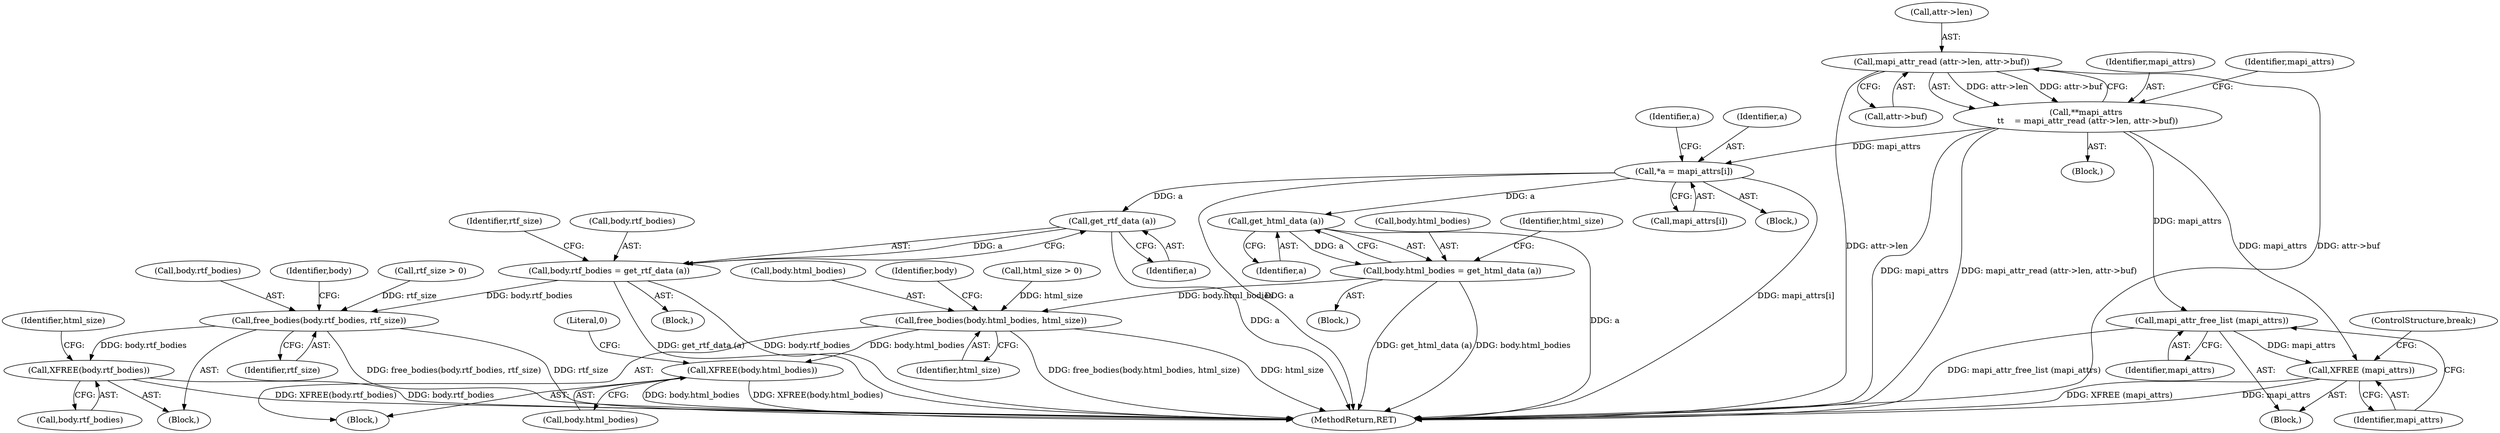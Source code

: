 digraph "0_tnef_8dccf79857ceeb7a6d3e42c1e762e7b865d5344d_1@API" {
"1000230" [label="(Call,mapi_attr_read (attr->len, attr->buf))"];
"1000228" [label="(Call,**mapi_attrs \n\t\t    = mapi_attr_read (attr->len, attr->buf))"];
"1000252" [label="(Call,*a = mapi_attrs[i])"];
"1000274" [label="(Call,get_html_data (a))"];
"1000270" [label="(Call,body.html_bodies = get_html_data (a))"];
"1000449" [label="(Call,free_bodies(body.html_bodies, html_size))"];
"1000454" [label="(Call,XFREE(body.html_bodies))"];
"1000299" [label="(Call,get_rtf_data (a))"];
"1000295" [label="(Call,body.rtf_bodies = get_rtf_data (a))"];
"1000435" [label="(Call,free_bodies(body.rtf_bodies, rtf_size))"];
"1000440" [label="(Call,XFREE(body.rtf_bodies))"];
"1000306" [label="(Call,mapi_attr_free_list (mapi_attrs))"];
"1000308" [label="(Call,XFREE (mapi_attrs))"];
"1000294" [label="(Block,)"];
"1000299" [label="(Call,get_rtf_data (a))"];
"1000440" [label="(Call,XFREE(body.rtf_bodies))"];
"1000226" [label="(Block,)"];
"1000254" [label="(Call,mapi_attrs[i])"];
"1000275" [label="(Identifier,a)"];
"1000455" [label="(Call,body.html_bodies)"];
"1000239" [label="(Block,)"];
"1000310" [label="(ControlStructure,break;)"];
"1000277" [label="(Identifier,html_size)"];
"1000454" [label="(Call,XFREE(body.html_bodies))"];
"1000436" [label="(Call,body.rtf_bodies)"];
"1000252" [label="(Call,*a = mapi_attrs[i])"];
"1000309" [label="(Identifier,mapi_attrs)"];
"1000435" [label="(Call,free_bodies(body.rtf_bodies, rtf_size))"];
"1000295" [label="(Call,body.rtf_bodies = get_rtf_data (a))"];
"1000296" [label="(Call,body.rtf_bodies)"];
"1000253" [label="(Identifier,a)"];
"1000230" [label="(Call,mapi_attr_read (attr->len, attr->buf))"];
"1000439" [label="(Identifier,rtf_size)"];
"1000261" [label="(Identifier,a)"];
"1000453" [label="(Identifier,html_size)"];
"1000269" [label="(Block,)"];
"1000250" [label="(Block,)"];
"1000441" [label="(Call,body.rtf_bodies)"];
"1000234" [label="(Call,attr->buf)"];
"1000442" [label="(Identifier,body)"];
"1000229" [label="(Identifier,mapi_attrs)"];
"1000302" [label="(Identifier,rtf_size)"];
"1000431" [label="(Call,rtf_size > 0)"];
"1000231" [label="(Call,attr->len)"];
"1000306" [label="(Call,mapi_attr_free_list (mapi_attrs))"];
"1000446" [label="(Identifier,html_size)"];
"1000271" [label="(Call,body.html_bodies)"];
"1000228" [label="(Call,**mapi_attrs \n\t\t    = mapi_attr_read (attr->len, attr->buf))"];
"1000238" [label="(Identifier,mapi_attrs)"];
"1000450" [label="(Call,body.html_bodies)"];
"1000456" [label="(Identifier,body)"];
"1000300" [label="(Identifier,a)"];
"1000445" [label="(Call,html_size > 0)"];
"1000434" [label="(Block,)"];
"1000308" [label="(Call,XFREE (mapi_attrs))"];
"1000448" [label="(Block,)"];
"1000307" [label="(Identifier,mapi_attrs)"];
"1000449" [label="(Call,free_bodies(body.html_bodies, html_size))"];
"1000270" [label="(Call,body.html_bodies = get_html_data (a))"];
"1000459" [label="(Literal,0)"];
"1000274" [label="(Call,get_html_data (a))"];
"1000460" [label="(MethodReturn,RET)"];
"1000230" -> "1000228"  [label="AST: "];
"1000230" -> "1000234"  [label="CFG: "];
"1000231" -> "1000230"  [label="AST: "];
"1000234" -> "1000230"  [label="AST: "];
"1000228" -> "1000230"  [label="CFG: "];
"1000230" -> "1000460"  [label="DDG: attr->len"];
"1000230" -> "1000460"  [label="DDG: attr->buf"];
"1000230" -> "1000228"  [label="DDG: attr->len"];
"1000230" -> "1000228"  [label="DDG: attr->buf"];
"1000228" -> "1000226"  [label="AST: "];
"1000229" -> "1000228"  [label="AST: "];
"1000238" -> "1000228"  [label="CFG: "];
"1000228" -> "1000460"  [label="DDG: mapi_attrs"];
"1000228" -> "1000460"  [label="DDG: mapi_attr_read (attr->len, attr->buf)"];
"1000228" -> "1000252"  [label="DDG: mapi_attrs"];
"1000228" -> "1000306"  [label="DDG: mapi_attrs"];
"1000228" -> "1000308"  [label="DDG: mapi_attrs"];
"1000252" -> "1000250"  [label="AST: "];
"1000252" -> "1000254"  [label="CFG: "];
"1000253" -> "1000252"  [label="AST: "];
"1000254" -> "1000252"  [label="AST: "];
"1000261" -> "1000252"  [label="CFG: "];
"1000252" -> "1000460"  [label="DDG: a"];
"1000252" -> "1000460"  [label="DDG: mapi_attrs[i]"];
"1000252" -> "1000274"  [label="DDG: a"];
"1000252" -> "1000299"  [label="DDG: a"];
"1000274" -> "1000270"  [label="AST: "];
"1000274" -> "1000275"  [label="CFG: "];
"1000275" -> "1000274"  [label="AST: "];
"1000270" -> "1000274"  [label="CFG: "];
"1000274" -> "1000460"  [label="DDG: a"];
"1000274" -> "1000270"  [label="DDG: a"];
"1000270" -> "1000269"  [label="AST: "];
"1000271" -> "1000270"  [label="AST: "];
"1000277" -> "1000270"  [label="CFG: "];
"1000270" -> "1000460"  [label="DDG: get_html_data (a)"];
"1000270" -> "1000460"  [label="DDG: body.html_bodies"];
"1000270" -> "1000449"  [label="DDG: body.html_bodies"];
"1000449" -> "1000448"  [label="AST: "];
"1000449" -> "1000453"  [label="CFG: "];
"1000450" -> "1000449"  [label="AST: "];
"1000453" -> "1000449"  [label="AST: "];
"1000456" -> "1000449"  [label="CFG: "];
"1000449" -> "1000460"  [label="DDG: free_bodies(body.html_bodies, html_size)"];
"1000449" -> "1000460"  [label="DDG: html_size"];
"1000445" -> "1000449"  [label="DDG: html_size"];
"1000449" -> "1000454"  [label="DDG: body.html_bodies"];
"1000454" -> "1000448"  [label="AST: "];
"1000454" -> "1000455"  [label="CFG: "];
"1000455" -> "1000454"  [label="AST: "];
"1000459" -> "1000454"  [label="CFG: "];
"1000454" -> "1000460"  [label="DDG: body.html_bodies"];
"1000454" -> "1000460"  [label="DDG: XFREE(body.html_bodies)"];
"1000299" -> "1000295"  [label="AST: "];
"1000299" -> "1000300"  [label="CFG: "];
"1000300" -> "1000299"  [label="AST: "];
"1000295" -> "1000299"  [label="CFG: "];
"1000299" -> "1000460"  [label="DDG: a"];
"1000299" -> "1000295"  [label="DDG: a"];
"1000295" -> "1000294"  [label="AST: "];
"1000296" -> "1000295"  [label="AST: "];
"1000302" -> "1000295"  [label="CFG: "];
"1000295" -> "1000460"  [label="DDG: body.rtf_bodies"];
"1000295" -> "1000460"  [label="DDG: get_rtf_data (a)"];
"1000295" -> "1000435"  [label="DDG: body.rtf_bodies"];
"1000435" -> "1000434"  [label="AST: "];
"1000435" -> "1000439"  [label="CFG: "];
"1000436" -> "1000435"  [label="AST: "];
"1000439" -> "1000435"  [label="AST: "];
"1000442" -> "1000435"  [label="CFG: "];
"1000435" -> "1000460"  [label="DDG: free_bodies(body.rtf_bodies, rtf_size)"];
"1000435" -> "1000460"  [label="DDG: rtf_size"];
"1000431" -> "1000435"  [label="DDG: rtf_size"];
"1000435" -> "1000440"  [label="DDG: body.rtf_bodies"];
"1000440" -> "1000434"  [label="AST: "];
"1000440" -> "1000441"  [label="CFG: "];
"1000441" -> "1000440"  [label="AST: "];
"1000446" -> "1000440"  [label="CFG: "];
"1000440" -> "1000460"  [label="DDG: XFREE(body.rtf_bodies)"];
"1000440" -> "1000460"  [label="DDG: body.rtf_bodies"];
"1000306" -> "1000239"  [label="AST: "];
"1000306" -> "1000307"  [label="CFG: "];
"1000307" -> "1000306"  [label="AST: "];
"1000309" -> "1000306"  [label="CFG: "];
"1000306" -> "1000460"  [label="DDG: mapi_attr_free_list (mapi_attrs)"];
"1000306" -> "1000308"  [label="DDG: mapi_attrs"];
"1000308" -> "1000239"  [label="AST: "];
"1000308" -> "1000309"  [label="CFG: "];
"1000309" -> "1000308"  [label="AST: "];
"1000310" -> "1000308"  [label="CFG: "];
"1000308" -> "1000460"  [label="DDG: mapi_attrs"];
"1000308" -> "1000460"  [label="DDG: XFREE (mapi_attrs)"];
}
